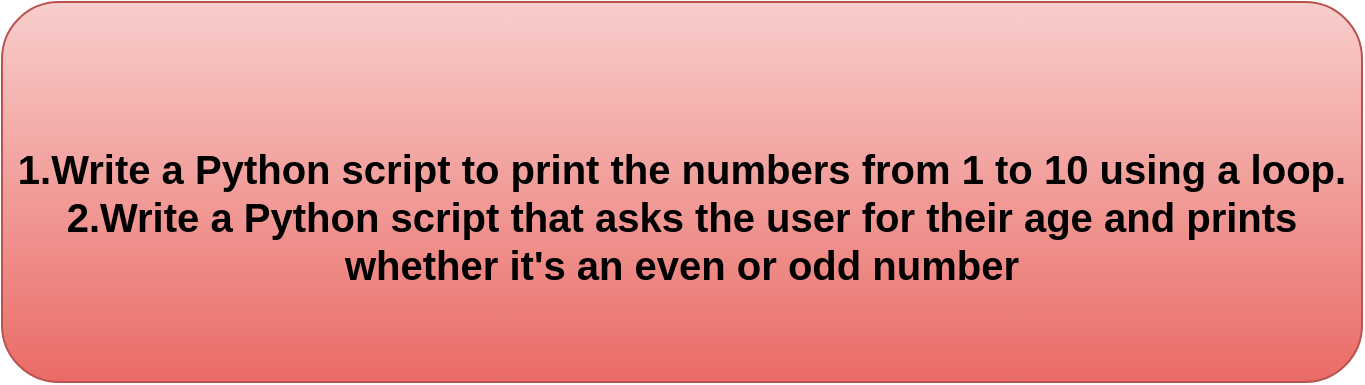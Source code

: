 <mxfile>
    <diagram id="WSiTB_I9Mwj_mINt73CV" name="Page-1">
        <mxGraphModel dx="710" dy="329" grid="1" gridSize="10" guides="1" tooltips="1" connect="1" arrows="1" fold="1" page="1" pageScale="1" pageWidth="850" pageHeight="1100" math="0" shadow="0">
            <root>
                <mxCell id="0"/>
                <mxCell id="1" parent="0"/>
                <mxCell id="2" value="&lt;font style=&quot;font-size: 20px;&quot;&gt;&lt;b&gt;&lt;br&gt;1.Write a Python script to print the numbers from 1 to 10 using a loop.&lt;br&gt;2.Write a Python script that asks the user for their age and prints whether it's an even or odd number&lt;br&gt;&lt;/b&gt;&lt;/font&gt;" style="rounded=1;whiteSpace=wrap;html=1;fillColor=#f8cecc;strokeColor=#b85450;gradientColor=#ea6b66;" vertex="1" parent="1">
                    <mxGeometry x="30" y="30" width="680" height="190" as="geometry"/>
                </mxCell>
            </root>
        </mxGraphModel>
    </diagram>
</mxfile>